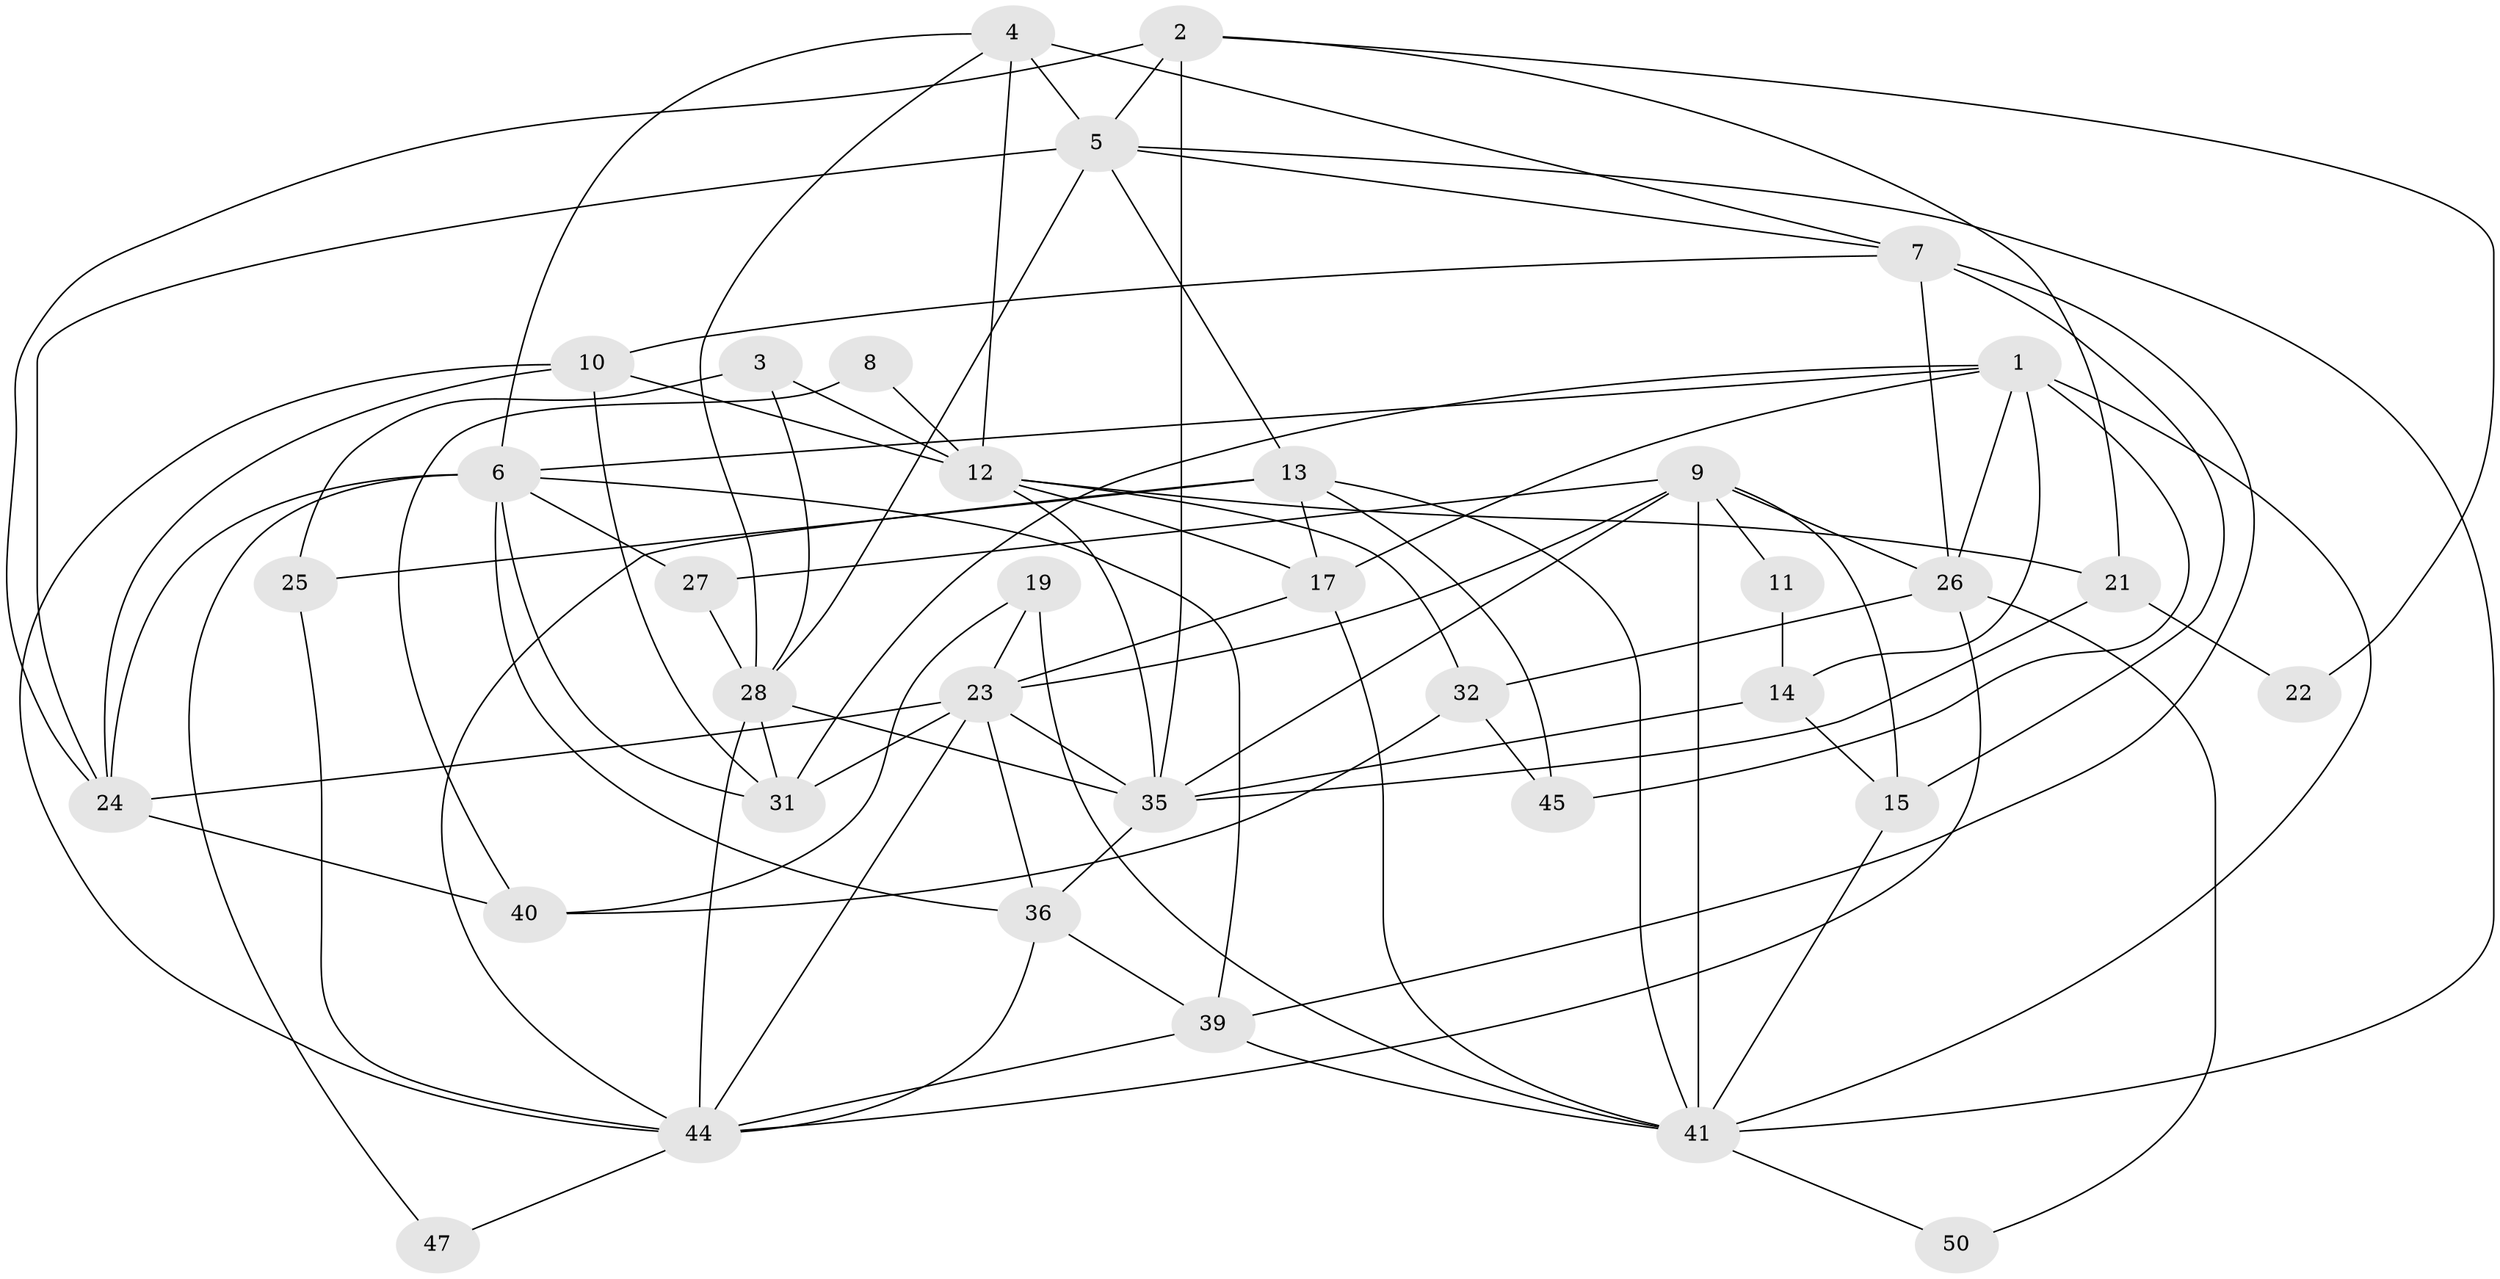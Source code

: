 // Generated by graph-tools (version 1.1) at 2025/52/02/27/25 19:52:04]
// undirected, 36 vertices, 91 edges
graph export_dot {
graph [start="1"]
  node [color=gray90,style=filled];
  1 [super="+33"];
  2 [super="+48"];
  3 [super="+16"];
  4 [super="+20"];
  5 [super="+43"];
  6 [super="+55"];
  7 [super="+61"];
  8;
  9 [super="+34"];
  10 [super="+18"];
  11;
  12 [super="+53"];
  13 [super="+54"];
  14;
  15 [super="+29"];
  17 [super="+46"];
  19;
  21 [super="+49"];
  22;
  23 [super="+30"];
  24 [super="+38"];
  25;
  26 [super="+37"];
  27;
  28 [super="+42"];
  31 [super="+59"];
  32;
  35 [super="+60"];
  36 [super="+52"];
  39 [super="+57"];
  40 [super="+51"];
  41 [super="+58"];
  44 [super="+56"];
  45;
  47;
  50;
  1 -- 26;
  1 -- 6;
  1 -- 14;
  1 -- 45 [weight=2];
  1 -- 17;
  1 -- 41;
  1 -- 31;
  2 -- 5;
  2 -- 24;
  2 -- 35;
  2 -- 21;
  2 -- 22;
  3 -- 25;
  3 -- 28;
  3 -- 12;
  4 -- 28;
  4 -- 5;
  4 -- 12;
  4 -- 6;
  4 -- 7;
  5 -- 7;
  5 -- 24;
  5 -- 28;
  5 -- 13;
  5 -- 41;
  6 -- 39;
  6 -- 47;
  6 -- 24;
  6 -- 27;
  6 -- 36;
  6 -- 31;
  7 -- 26 [weight=2];
  7 -- 39;
  7 -- 10;
  7 -- 15;
  8 -- 12;
  8 -- 40;
  9 -- 11;
  9 -- 27;
  9 -- 35;
  9 -- 41 [weight=2];
  9 -- 15;
  9 -- 26;
  9 -- 23;
  10 -- 12 [weight=2];
  10 -- 24;
  10 -- 44;
  10 -- 31;
  11 -- 14;
  12 -- 35;
  12 -- 17;
  12 -- 32;
  12 -- 21;
  13 -- 45;
  13 -- 17;
  13 -- 25;
  13 -- 44;
  13 -- 41;
  14 -- 15;
  14 -- 35;
  15 -- 41;
  17 -- 41;
  17 -- 23;
  19 -- 40;
  19 -- 41;
  19 -- 23;
  21 -- 35;
  21 -- 22;
  23 -- 24;
  23 -- 31;
  23 -- 35;
  23 -- 44;
  23 -- 36;
  24 -- 40;
  25 -- 44;
  26 -- 32;
  26 -- 50;
  26 -- 44;
  27 -- 28;
  28 -- 44;
  28 -- 35;
  28 -- 31;
  32 -- 40;
  32 -- 45;
  35 -- 36;
  36 -- 39;
  36 -- 44;
  39 -- 44;
  39 -- 41;
  41 -- 50;
  44 -- 47;
}

